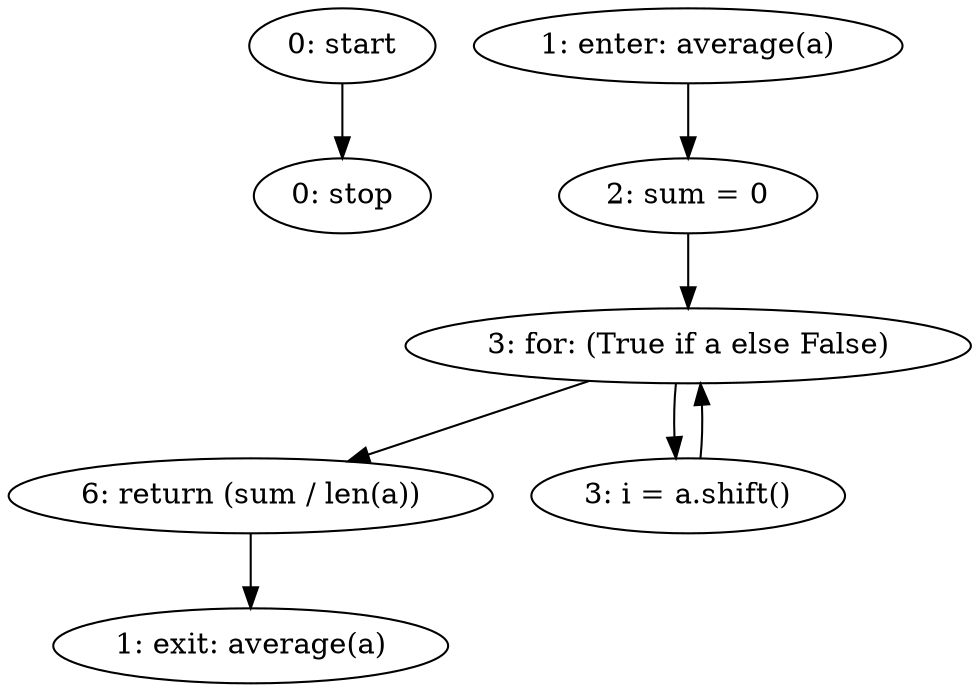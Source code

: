 strict digraph "" {
	node [label="\N"];
	0	[label="0: start"];
	7	[label="0: stop"];
	0 -> 7;
	1	[label="1: enter: average(a)"];
	3	[label="2: sum = 0"];
	1 -> 3;
	4	[label="3: for: (True if a else False)"];
	3 -> 4;
	2	[label="1: exit: average(a)"];
	6	[label="6: return (sum / len(a))"];
	6 -> 2;
	4 -> 6;
	5	[label="3: i = a.shift()"];
	4 -> 5;
	5 -> 4;
}
